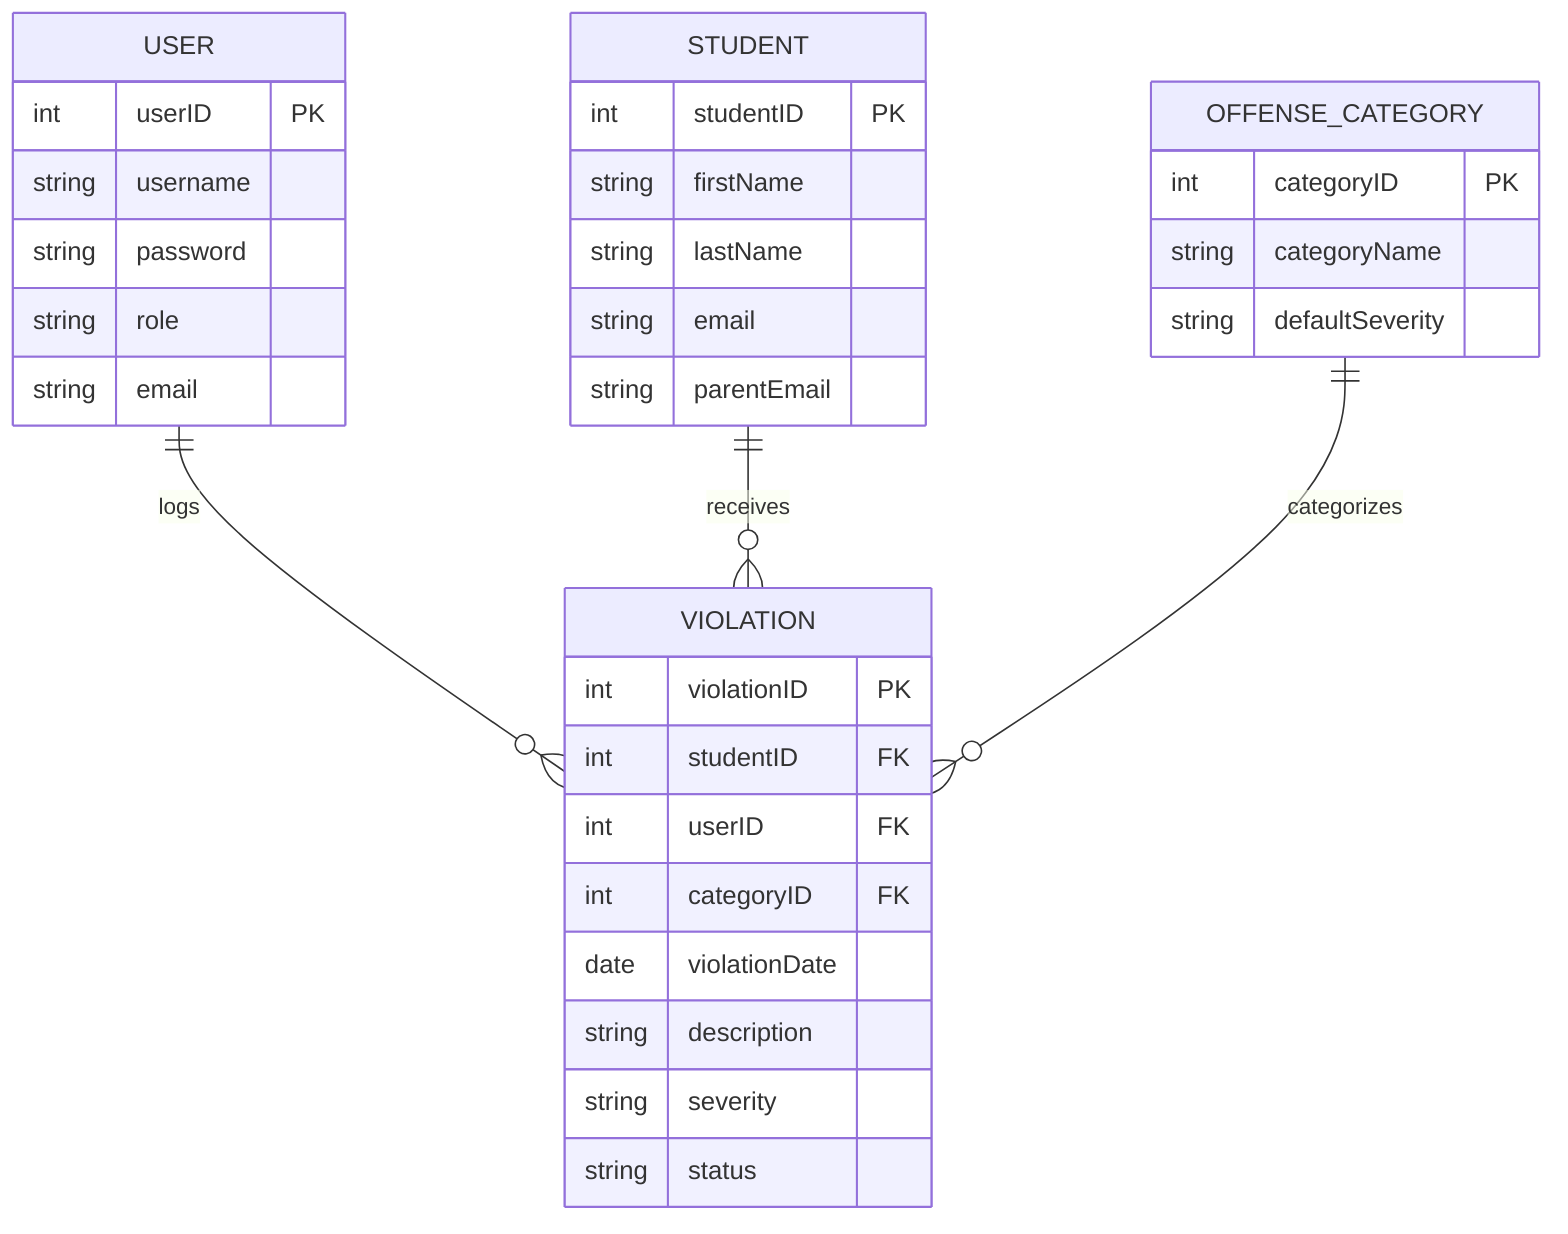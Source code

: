 erDiagram
    USER ||--o{ VIOLATION : logs
    USER {
        int userID PK
        string username
        string password
        string role
        string email
    }
    STUDENT ||--o{ VIOLATION : receives
    STUDENT {
        int studentID PK
        string firstName
        string lastName
        string email
        string parentEmail
    }
    VIOLATION {
        int violationID PK
        int studentID FK
        int userID FK
        int categoryID FK
        date violationDate
        string description
        string severity
        string status
    }
    OFFENSE_CATEGORY ||--o{ VIOLATION : categorizes
    OFFENSE_CATEGORY {
        int categoryID PK
        string categoryName
        string defaultSeverity
    }